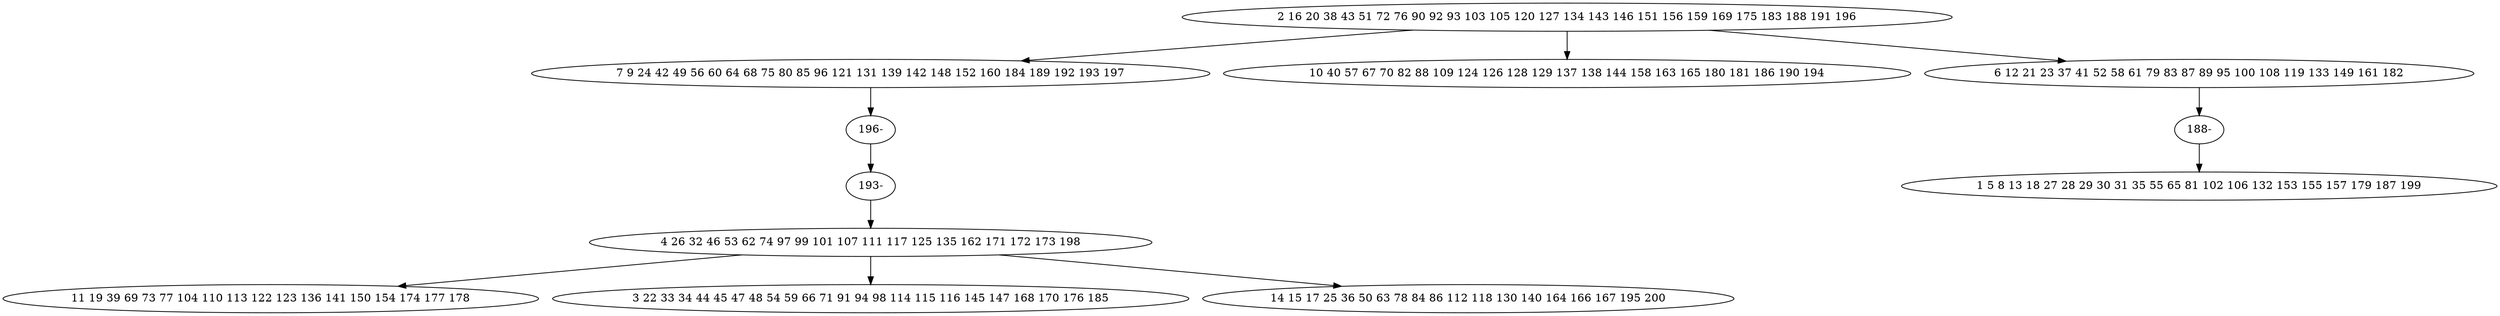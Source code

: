 digraph true_tree {
	"0" -> "1"
	"0" -> "2"
	"0" -> "3"
	"1" -> "9"
	"4" -> "5"
	"3" -> "11"
	"4" -> "7"
	"4" -> "8"
	"9" -> "10"
	"10" -> "4"
	"11" -> "6"
	"0" [label="2 16 20 38 43 51 72 76 90 92 93 103 105 120 127 134 143 146 151 156 159 169 175 183 188 191 196"];
	"1" [label="7 9 24 42 49 56 60 64 68 75 80 85 96 121 131 139 142 148 152 160 184 189 192 193 197"];
	"2" [label="10 40 57 67 70 82 88 109 124 126 128 129 137 138 144 158 163 165 180 181 186 190 194"];
	"3" [label="6 12 21 23 37 41 52 58 61 79 83 87 89 95 100 108 119 133 149 161 182"];
	"4" [label="4 26 32 46 53 62 74 97 99 101 107 111 117 125 135 162 171 172 173 198"];
	"5" [label="11 19 39 69 73 77 104 110 113 122 123 136 141 150 154 174 177 178"];
	"6" [label="1 5 8 13 18 27 28 29 30 31 35 55 65 81 102 106 132 153 155 157 179 187 199"];
	"7" [label="3 22 33 34 44 45 47 48 54 59 66 71 91 94 98 114 115 116 145 147 168 170 176 185"];
	"8" [label="14 15 17 25 36 50 63 78 84 86 112 118 130 140 164 166 167 195 200"];
	"9" [label="196-"];
	"10" [label="193-"];
	"11" [label="188-"];
}

